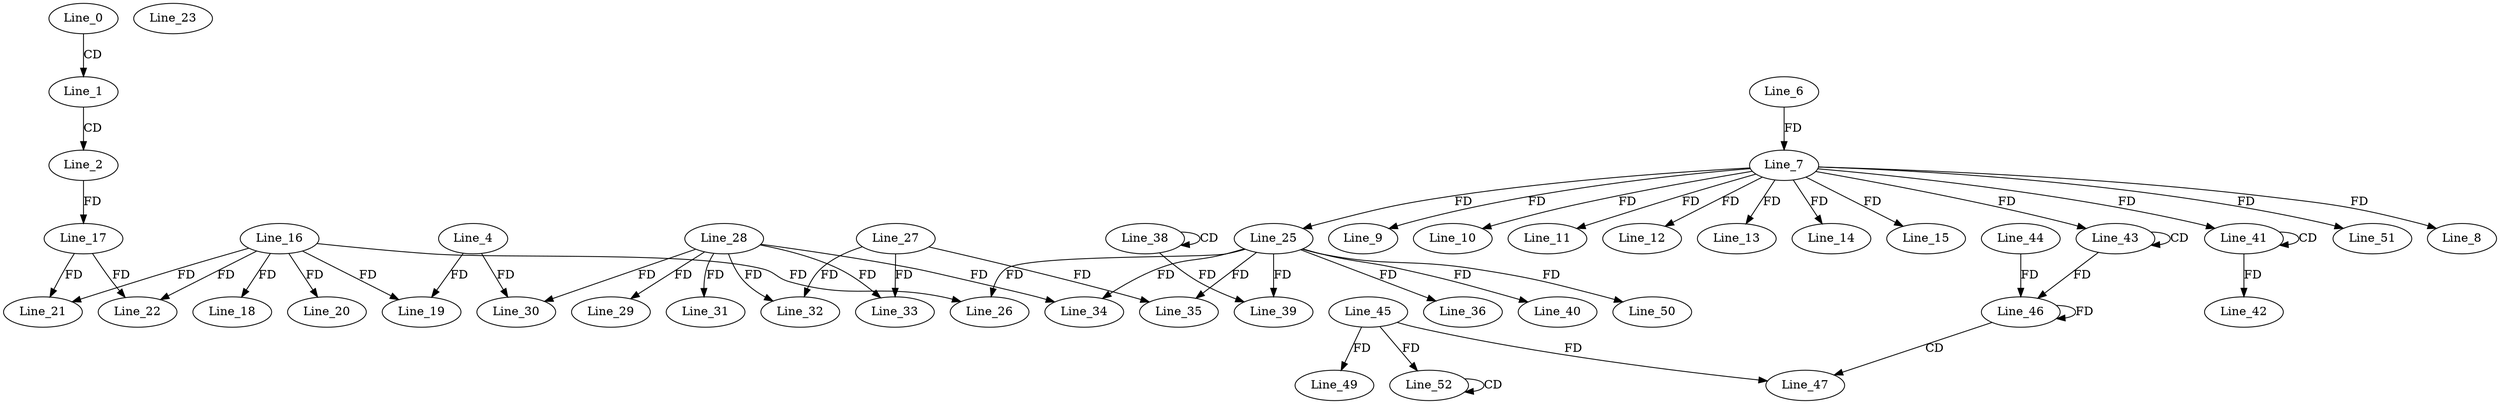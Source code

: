 digraph G {
  Line_0;
  Line_1;
  Line_2;
  Line_6;
  Line_7;
  Line_7;
  Line_8;
  Line_9;
  Line_10;
  Line_11;
  Line_12;
  Line_13;
  Line_14;
  Line_15;
  Line_17;
  Line_16;
  Line_18;
  Line_19;
  Line_4;
  Line_20;
  Line_21;
  Line_17;
  Line_21;
  Line_22;
  Line_22;
  Line_23;
  Line_25;
  Line_25;
  Line_26;
  Line_26;
  Line_28;
  Line_29;
  Line_30;
  Line_31;
  Line_32;
  Line_27;
  Line_32;
  Line_32;
  Line_33;
  Line_33;
  Line_34;
  Line_34;
  Line_35;
  Line_35;
  Line_35;
  Line_36;
  Line_38;
  Line_38;
  Line_39;
  Line_40;
  Line_41;
  Line_41;
  Line_42;
  Line_43;
  Line_43;
  Line_46;
  Line_44;
  Line_46;
  Line_46;
  Line_47;
  Line_45;
  Line_49;
  Line_50;
  Line_51;
  Line_52;
  Line_52;
  Line_0 -> Line_1 [ label="CD" ];
  Line_1 -> Line_2 [ label="CD" ];
  Line_6 -> Line_7 [ label="FD" ];
  Line_7 -> Line_8 [ label="FD" ];
  Line_7 -> Line_9 [ label="FD" ];
  Line_7 -> Line_10 [ label="FD" ];
  Line_7 -> Line_11 [ label="FD" ];
  Line_7 -> Line_12 [ label="FD" ];
  Line_7 -> Line_13 [ label="FD" ];
  Line_7 -> Line_14 [ label="FD" ];
  Line_7 -> Line_15 [ label="FD" ];
  Line_2 -> Line_17 [ label="FD" ];
  Line_16 -> Line_18 [ label="FD" ];
  Line_16 -> Line_19 [ label="FD" ];
  Line_4 -> Line_19 [ label="FD" ];
  Line_16 -> Line_20 [ label="FD" ];
  Line_16 -> Line_21 [ label="FD" ];
  Line_17 -> Line_21 [ label="FD" ];
  Line_16 -> Line_22 [ label="FD" ];
  Line_17 -> Line_22 [ label="FD" ];
  Line_7 -> Line_25 [ label="FD" ];
  Line_25 -> Line_26 [ label="FD" ];
  Line_16 -> Line_26 [ label="FD" ];
  Line_28 -> Line_29 [ label="FD" ];
  Line_28 -> Line_30 [ label="FD" ];
  Line_4 -> Line_30 [ label="FD" ];
  Line_28 -> Line_31 [ label="FD" ];
  Line_28 -> Line_32 [ label="FD" ];
  Line_27 -> Line_32 [ label="FD" ];
  Line_28 -> Line_33 [ label="FD" ];
  Line_27 -> Line_33 [ label="FD" ];
  Line_25 -> Line_34 [ label="FD" ];
  Line_28 -> Line_34 [ label="FD" ];
  Line_25 -> Line_35 [ label="FD" ];
  Line_27 -> Line_35 [ label="FD" ];
  Line_25 -> Line_36 [ label="FD" ];
  Line_38 -> Line_38 [ label="CD" ];
  Line_25 -> Line_39 [ label="FD" ];
  Line_38 -> Line_39 [ label="FD" ];
  Line_25 -> Line_40 [ label="FD" ];
  Line_41 -> Line_41 [ label="CD" ];
  Line_7 -> Line_41 [ label="FD" ];
  Line_41 -> Line_42 [ label="FD" ];
  Line_43 -> Line_43 [ label="CD" ];
  Line_7 -> Line_43 [ label="FD" ];
  Line_46 -> Line_46 [ label="FD" ];
  Line_44 -> Line_46 [ label="FD" ];
  Line_43 -> Line_46 [ label="FD" ];
  Line_46 -> Line_47 [ label="CD" ];
  Line_45 -> Line_47 [ label="FD" ];
  Line_45 -> Line_49 [ label="FD" ];
  Line_25 -> Line_50 [ label="FD" ];
  Line_7 -> Line_51 [ label="FD" ];
  Line_52 -> Line_52 [ label="CD" ];
  Line_45 -> Line_52 [ label="FD" ];
}
